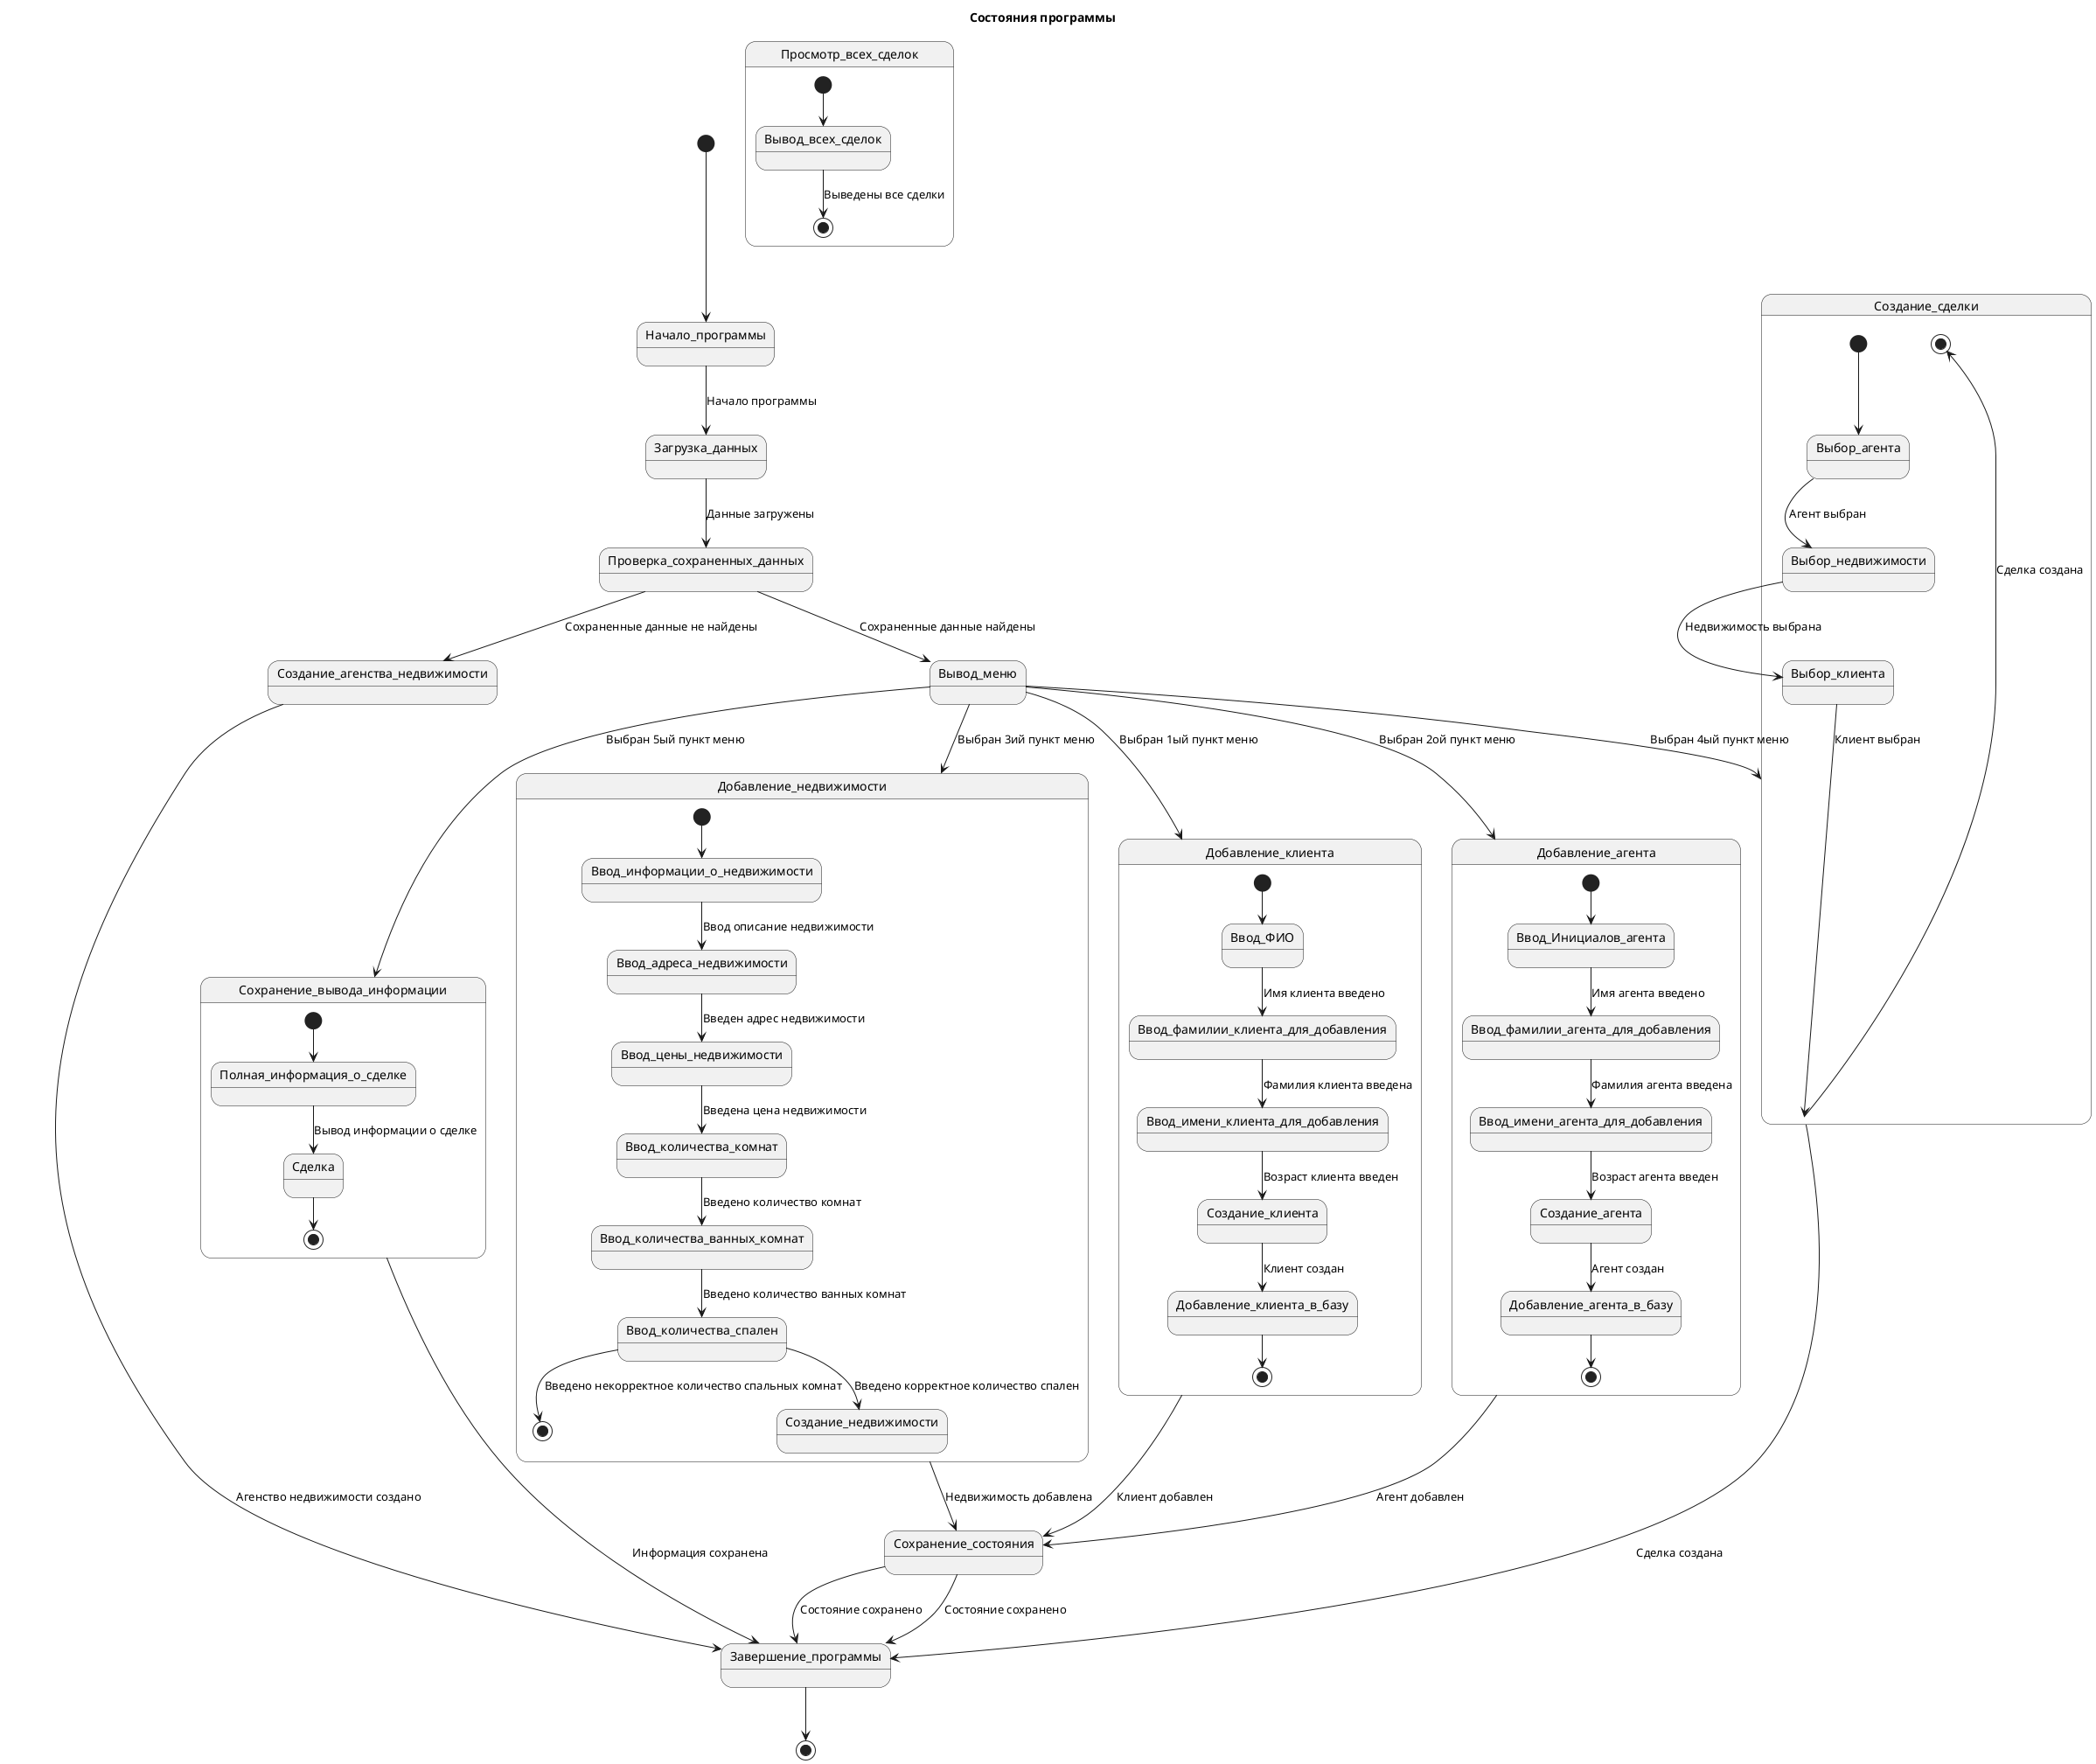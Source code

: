 @startuml
'https://plantuml.com/class-diagram
title Состояния программы

[*] --> Начало_программы
Начало_программы --> Загрузка_данных: Начало программы
Загрузка_данных --> Проверка_сохраненных_данных: Данные загружены
Проверка_сохраненных_данных --> Вывод_меню: Сохраненные данные найдены
Проверка_сохраненных_данных --> Создание_агенства_недвижимости: Сохраненные данные не найдены
Вывод_меню --> Добавление_клиента: Выбран 1ый пункт меню
Вывод_меню --> Добавление_агента: Выбран 2ой пункт меню
Вывод_меню --> Добавление_недвижимости: Выбран 3ий пункт меню
Вывод_меню --> Создание_сделки: Выбран 4ый пункт меню
Вывод_меню --> Сохранение_вывода_информации : Выбран 5ый пункт меню

Добавление_клиента --> Сохранение_состояния: Клиент добавлен
Добавление_агента --> Сохранение_состояния: Агент добавлен
Добавление_недвижимости --> Сохранение_состояния: Недвижимость добавлена
Создание_сделки --> Завершение_программы: Сделка создана
Сохранение_вывода_информации --> Завершение_программы: Информация сохранена
Сохранение_состояния --> Завершение_программы: Состояние сохранено
Создание_агенства_недвижимости --> Завершение_программы: Агенство недвижимости создано
Сохранение_состояния --> Завершение_программы: Состояние сохранено
Завершение_программы --> [*]

state Добавление_клиента {
    [*] --> Ввод_ФИО
    Ввод_ФИО --> Ввод_фамилии_клиента_для_добавления: Имя клиента введено
    Ввод_фамилии_клиента_для_добавления --> Ввод_имени_клиента_для_добавления: Фамилия клиента введена
    Ввод_имени_клиента_для_добавления -->   Создание_клиента: Возраст клиента введен
    Создание_клиента --> Добавление_клиента_в_базу: Клиент создан
    Добавление_клиента_в_базу --> [*]
}

state Добавление_агента {
    [*] --> Ввод_Инициалов_агента
    Ввод_Инициалов_агента --> Ввод_фамилии_агента_для_добавления: Имя агента введено
    Ввод_фамилии_агента_для_добавления --> Ввод_имени_агента_для_добавления: Фамилия агента введена
    Ввод_имени_агента_для_добавления -->   Создание_агента: Возраст агента введен
    Создание_агента --> Добавление_агента_в_базу: Агент создан
    Добавление_агента_в_базу --> [*]
}

state Добавление_недвижимости {
    [*] --> Ввод_информации_о_недвижимости
    Ввод_информации_о_недвижимости -->  Ввод_адреса_недвижимости: Ввод описание недвижимости
    Ввод_адреса_недвижимости -->  Ввод_цены_недвижимости: Введен адрес недвижимости
    Ввод_цены_недвижимости -->  Ввод_количества_комнат: Введена цена недвижимости
    Ввод_количества_комнат --> Ввод_количества_ванных_комнат: Введено количество комнат
    Ввод_количества_ванных_комнат --> Ввод_количества_спален: Введено количество ванных комнат
    Ввод_количества_спален --> [*]: Введено некорректное количество спальных комнат
    Ввод_количества_спален --> Создание_недвижимости: Введено корректное количество спален
}

state Создание_сделки {
    [*] --> Выбор_агента
    Выбор_агента -->  Выбор_недвижимости: Агент выбран
    Выбор_недвижимости --> Выбор_клиента: Недвижимость выбрана
    Выбор_клиента --> Создание_сделки: Клиент выбран
    Создание_сделки --> [*]: Сделка создана
}

state Сохранение_вывода_информации{
    [*] --> Полная_информация_о_сделке
    Полная_информация_о_сделке --> Сделка : Вывод информации о сделке
    Сделка --> [*]

}

state Просмотр_всех_сделок {
    [*] --> Вывод_всех_сделок
    Вывод_всех_сделок --> [*]: Выведены все сделки
}

@enduml
